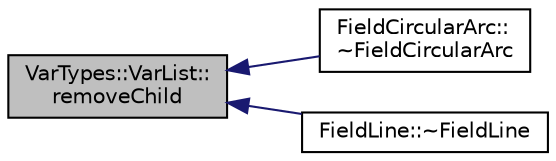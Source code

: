 digraph "VarTypes::VarList::removeChild"
{
 // INTERACTIVE_SVG=YES
  edge [fontname="Helvetica",fontsize="10",labelfontname="Helvetica",labelfontsize="10"];
  node [fontname="Helvetica",fontsize="10",shape=record];
  rankdir="LR";
  Node1 [label="VarTypes::VarList::\lremoveChild",height=0.2,width=0.4,color="black", fillcolor="grey75", style="filled", fontcolor="black"];
  Node1 -> Node2 [dir="back",color="midnightblue",fontsize="10",style="solid",fontname="Helvetica"];
  Node2 [label="FieldCircularArc::\l~FieldCircularArc",height=0.2,width=0.4,color="black", fillcolor="white", style="filled",URL="$da/d15/class_field_circular_arc.html#a5040fff47dba9afb445e89cbae45ae4b"];
  Node1 -> Node3 [dir="back",color="midnightblue",fontsize="10",style="solid",fontname="Helvetica"];
  Node3 [label="FieldLine::~FieldLine",height=0.2,width=0.4,color="black", fillcolor="white", style="filled",URL="$db/dda/class_field_line.html#ad8dca200b2b5a27a043c81957aa58b21"];
}
